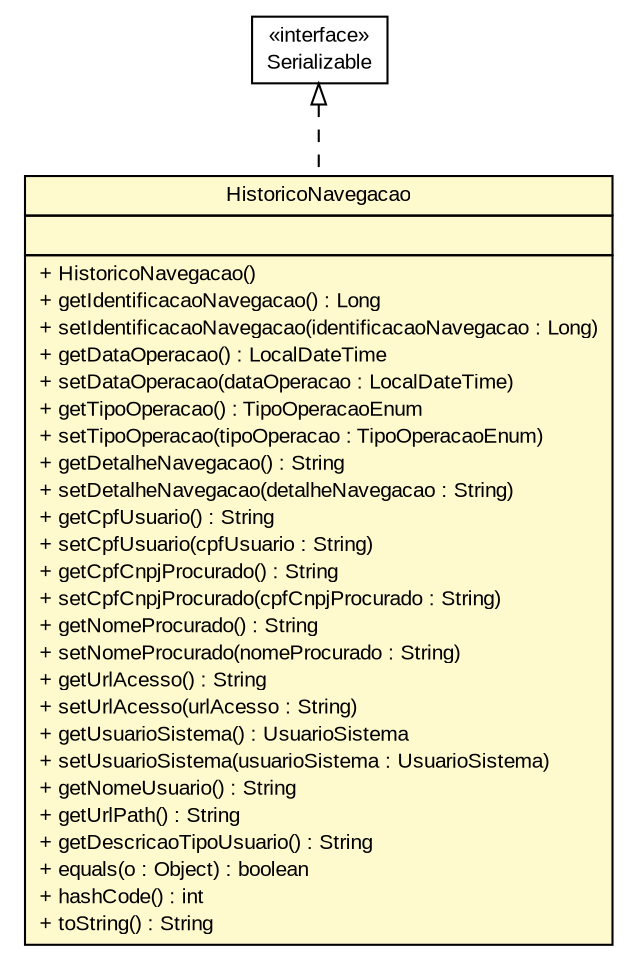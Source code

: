 #!/usr/local/bin/dot
#
# Class diagram 
# Generated by UMLGraph version R5_6 (http://www.umlgraph.org/)
#

digraph G {
	edge [fontname="arial",fontsize=10,labelfontname="arial",labelfontsize=10];
	node [fontname="arial",fontsize=10,shape=plaintext];
	nodesep=0.25;
	ranksep=0.5;
	// br.gov.to.sefaz.seg.persistence.entity.HistoricoNavegacao
	c589533 [label=<<table title="br.gov.to.sefaz.seg.persistence.entity.HistoricoNavegacao" border="0" cellborder="1" cellspacing="0" cellpadding="2" port="p" bgcolor="lemonChiffon" href="./HistoricoNavegacao.html">
		<tr><td><table border="0" cellspacing="0" cellpadding="1">
<tr><td align="center" balign="center"> HistoricoNavegacao </td></tr>
		</table></td></tr>
		<tr><td><table border="0" cellspacing="0" cellpadding="1">
<tr><td align="left" balign="left">  </td></tr>
		</table></td></tr>
		<tr><td><table border="0" cellspacing="0" cellpadding="1">
<tr><td align="left" balign="left"> + HistoricoNavegacao() </td></tr>
<tr><td align="left" balign="left"> + getIdentificacaoNavegacao() : Long </td></tr>
<tr><td align="left" balign="left"> + setIdentificacaoNavegacao(identificacaoNavegacao : Long) </td></tr>
<tr><td align="left" balign="left"> + getDataOperacao() : LocalDateTime </td></tr>
<tr><td align="left" balign="left"> + setDataOperacao(dataOperacao : LocalDateTime) </td></tr>
<tr><td align="left" balign="left"> + getTipoOperacao() : TipoOperacaoEnum </td></tr>
<tr><td align="left" balign="left"> + setTipoOperacao(tipoOperacao : TipoOperacaoEnum) </td></tr>
<tr><td align="left" balign="left"> + getDetalheNavegacao() : String </td></tr>
<tr><td align="left" balign="left"> + setDetalheNavegacao(detalheNavegacao : String) </td></tr>
<tr><td align="left" balign="left"> + getCpfUsuario() : String </td></tr>
<tr><td align="left" balign="left"> + setCpfUsuario(cpfUsuario : String) </td></tr>
<tr><td align="left" balign="left"> + getCpfCnpjProcurado() : String </td></tr>
<tr><td align="left" balign="left"> + setCpfCnpjProcurado(cpfCnpjProcurado : String) </td></tr>
<tr><td align="left" balign="left"> + getNomeProcurado() : String </td></tr>
<tr><td align="left" balign="left"> + setNomeProcurado(nomeProcurado : String) </td></tr>
<tr><td align="left" balign="left"> + getUrlAcesso() : String </td></tr>
<tr><td align="left" balign="left"> + setUrlAcesso(urlAcesso : String) </td></tr>
<tr><td align="left" balign="left"> + getUsuarioSistema() : UsuarioSistema </td></tr>
<tr><td align="left" balign="left"> + setUsuarioSistema(usuarioSistema : UsuarioSistema) </td></tr>
<tr><td align="left" balign="left"> + getNomeUsuario() : String </td></tr>
<tr><td align="left" balign="left"> + getUrlPath() : String </td></tr>
<tr><td align="left" balign="left"> + getDescricaoTipoUsuario() : String </td></tr>
<tr><td align="left" balign="left"> + equals(o : Object) : boolean </td></tr>
<tr><td align="left" balign="left"> + hashCode() : int </td></tr>
<tr><td align="left" balign="left"> + toString() : String </td></tr>
		</table></td></tr>
		</table>>, URL="./HistoricoNavegacao.html", fontname="arial", fontcolor="black", fontsize=10.0];
	//br.gov.to.sefaz.seg.persistence.entity.HistoricoNavegacao implements java.io.Serializable
	c590082:p -> c589533:p [dir=back,arrowtail=empty,style=dashed];
	// java.io.Serializable
	c590082 [label=<<table title="java.io.Serializable" border="0" cellborder="1" cellspacing="0" cellpadding="2" port="p" href="http://java.sun.com/j2se/1.4.2/docs/api/java/io/Serializable.html">
		<tr><td><table border="0" cellspacing="0" cellpadding="1">
<tr><td align="center" balign="center"> &#171;interface&#187; </td></tr>
<tr><td align="center" balign="center"> Serializable </td></tr>
		</table></td></tr>
		</table>>, URL="http://java.sun.com/j2se/1.4.2/docs/api/java/io/Serializable.html", fontname="arial", fontcolor="black", fontsize=10.0];
}

